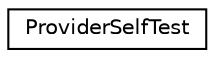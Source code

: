 digraph "Graphical Class Hierarchy"
{
 // LATEX_PDF_SIZE
  edge [fontname="Helvetica",fontsize="10",labelfontname="Helvetica",labelfontsize="10"];
  node [fontname="Helvetica",fontsize="10",shape=record];
  rankdir="LR";
  Node0 [label="ProviderSelfTest",height=0.2,width=0.4,color="black", fillcolor="white", style="filled",URL="$class_provider_self_test.html",tooltip="The continuous test required by FIPS 140-2; the function automatically primes the test if needed"];
}
